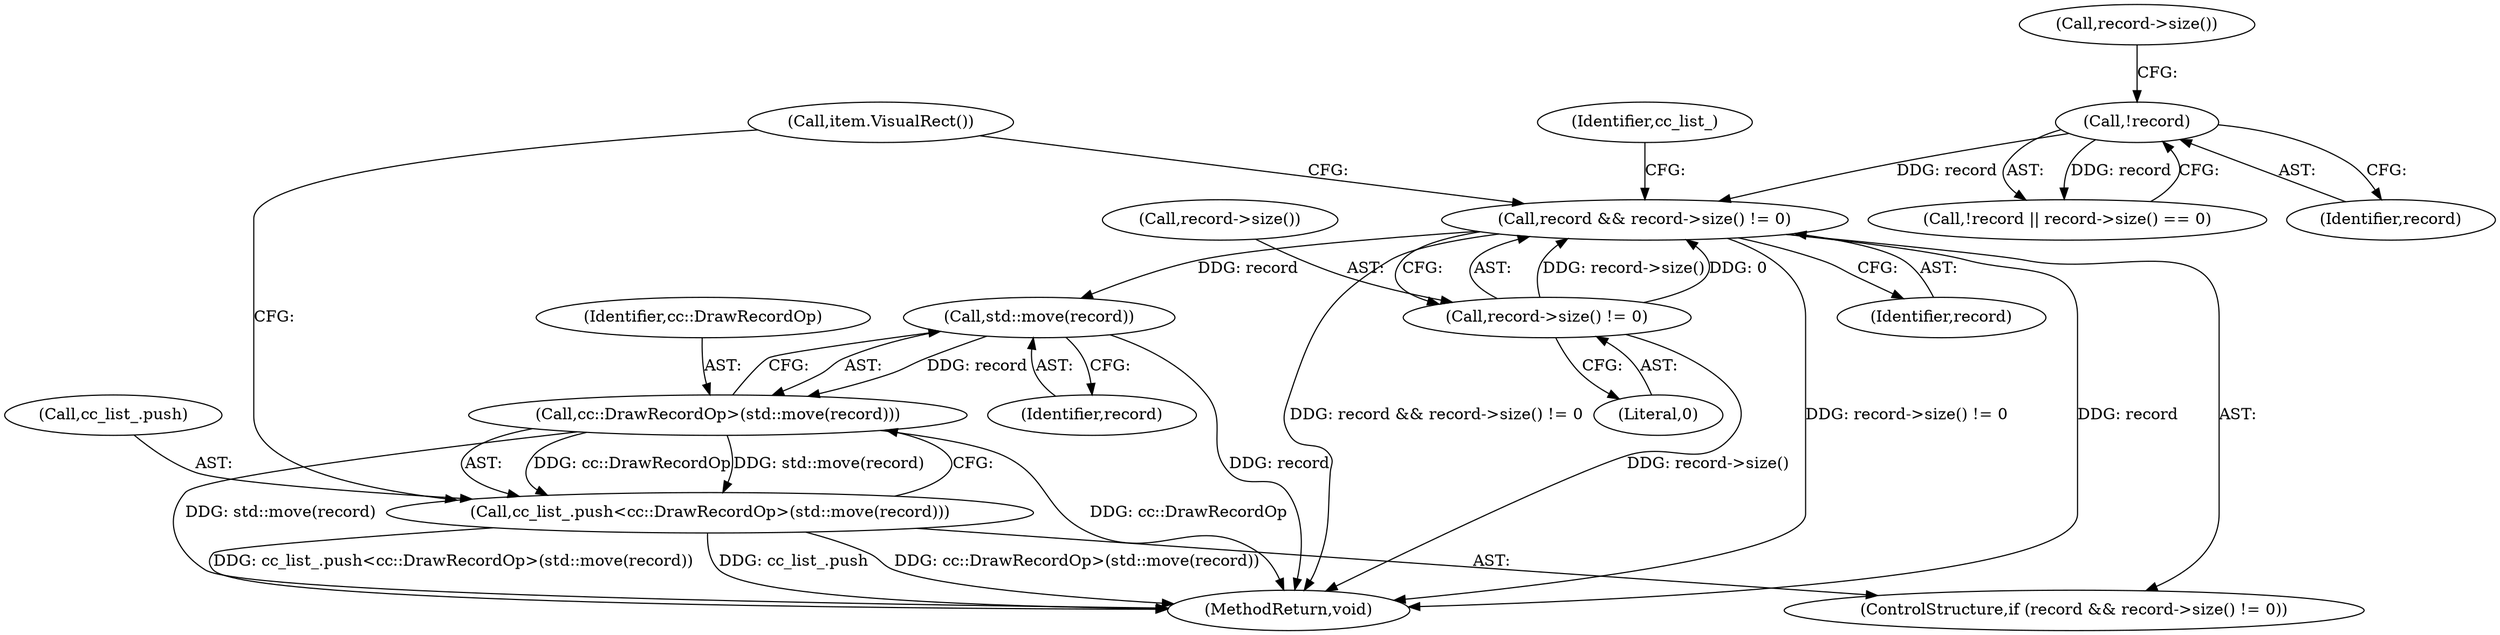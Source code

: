 digraph "0_Chrome_f911e11e7f6b5c0d6f5ee694a9871de6619889f7_33@API" {
"1000158" [label="(Call,std::move(record))"];
"1000147" [label="(Call,record && record->size() != 0)"];
"1000124" [label="(Call,!record)"];
"1000149" [label="(Call,record->size() != 0)"];
"1000156" [label="(Call,cc::DrawRecordOp>(std::move(record)))"];
"1000152" [label="(Call,cc_list_.push<cc::DrawRecordOp>(std::move(record)))"];
"1000147" [label="(Call,record && record->size() != 0)"];
"1000156" [label="(Call,cc::DrawRecordOp>(std::move(record)))"];
"1000168" [label="(MethodReturn,void)"];
"1000150" [label="(Call,record->size())"];
"1000152" [label="(Call,cc_list_.push<cc::DrawRecordOp>(std::move(record)))"];
"1000127" [label="(Call,record->size())"];
"1000148" [label="(Identifier,record)"];
"1000159" [label="(Identifier,record)"];
"1000154" [label="(Identifier,cc_list_)"];
"1000162" [label="(Call,item.VisualRect())"];
"1000125" [label="(Identifier,record)"];
"1000149" [label="(Call,record->size() != 0)"];
"1000124" [label="(Call,!record)"];
"1000146" [label="(ControlStructure,if (record && record->size() != 0))"];
"1000158" [label="(Call,std::move(record))"];
"1000153" [label="(Call,cc_list_.push)"];
"1000123" [label="(Call,!record || record->size() == 0)"];
"1000151" [label="(Literal,0)"];
"1000157" [label="(Identifier,cc::DrawRecordOp)"];
"1000158" -> "1000156"  [label="AST: "];
"1000158" -> "1000159"  [label="CFG: "];
"1000159" -> "1000158"  [label="AST: "];
"1000156" -> "1000158"  [label="CFG: "];
"1000158" -> "1000168"  [label="DDG: record"];
"1000158" -> "1000156"  [label="DDG: record"];
"1000147" -> "1000158"  [label="DDG: record"];
"1000147" -> "1000146"  [label="AST: "];
"1000147" -> "1000148"  [label="CFG: "];
"1000147" -> "1000149"  [label="CFG: "];
"1000148" -> "1000147"  [label="AST: "];
"1000149" -> "1000147"  [label="AST: "];
"1000154" -> "1000147"  [label="CFG: "];
"1000162" -> "1000147"  [label="CFG: "];
"1000147" -> "1000168"  [label="DDG: record->size() != 0"];
"1000147" -> "1000168"  [label="DDG: record"];
"1000147" -> "1000168"  [label="DDG: record && record->size() != 0"];
"1000124" -> "1000147"  [label="DDG: record"];
"1000149" -> "1000147"  [label="DDG: record->size()"];
"1000149" -> "1000147"  [label="DDG: 0"];
"1000124" -> "1000123"  [label="AST: "];
"1000124" -> "1000125"  [label="CFG: "];
"1000125" -> "1000124"  [label="AST: "];
"1000127" -> "1000124"  [label="CFG: "];
"1000123" -> "1000124"  [label="CFG: "];
"1000124" -> "1000123"  [label="DDG: record"];
"1000149" -> "1000151"  [label="CFG: "];
"1000150" -> "1000149"  [label="AST: "];
"1000151" -> "1000149"  [label="AST: "];
"1000149" -> "1000168"  [label="DDG: record->size()"];
"1000156" -> "1000152"  [label="AST: "];
"1000157" -> "1000156"  [label="AST: "];
"1000152" -> "1000156"  [label="CFG: "];
"1000156" -> "1000168"  [label="DDG: cc::DrawRecordOp"];
"1000156" -> "1000168"  [label="DDG: std::move(record)"];
"1000156" -> "1000152"  [label="DDG: cc::DrawRecordOp"];
"1000156" -> "1000152"  [label="DDG: std::move(record)"];
"1000152" -> "1000146"  [label="AST: "];
"1000153" -> "1000152"  [label="AST: "];
"1000162" -> "1000152"  [label="CFG: "];
"1000152" -> "1000168"  [label="DDG: cc_list_.push<cc::DrawRecordOp>(std::move(record))"];
"1000152" -> "1000168"  [label="DDG: cc_list_.push"];
"1000152" -> "1000168"  [label="DDG: cc::DrawRecordOp>(std::move(record))"];
}
